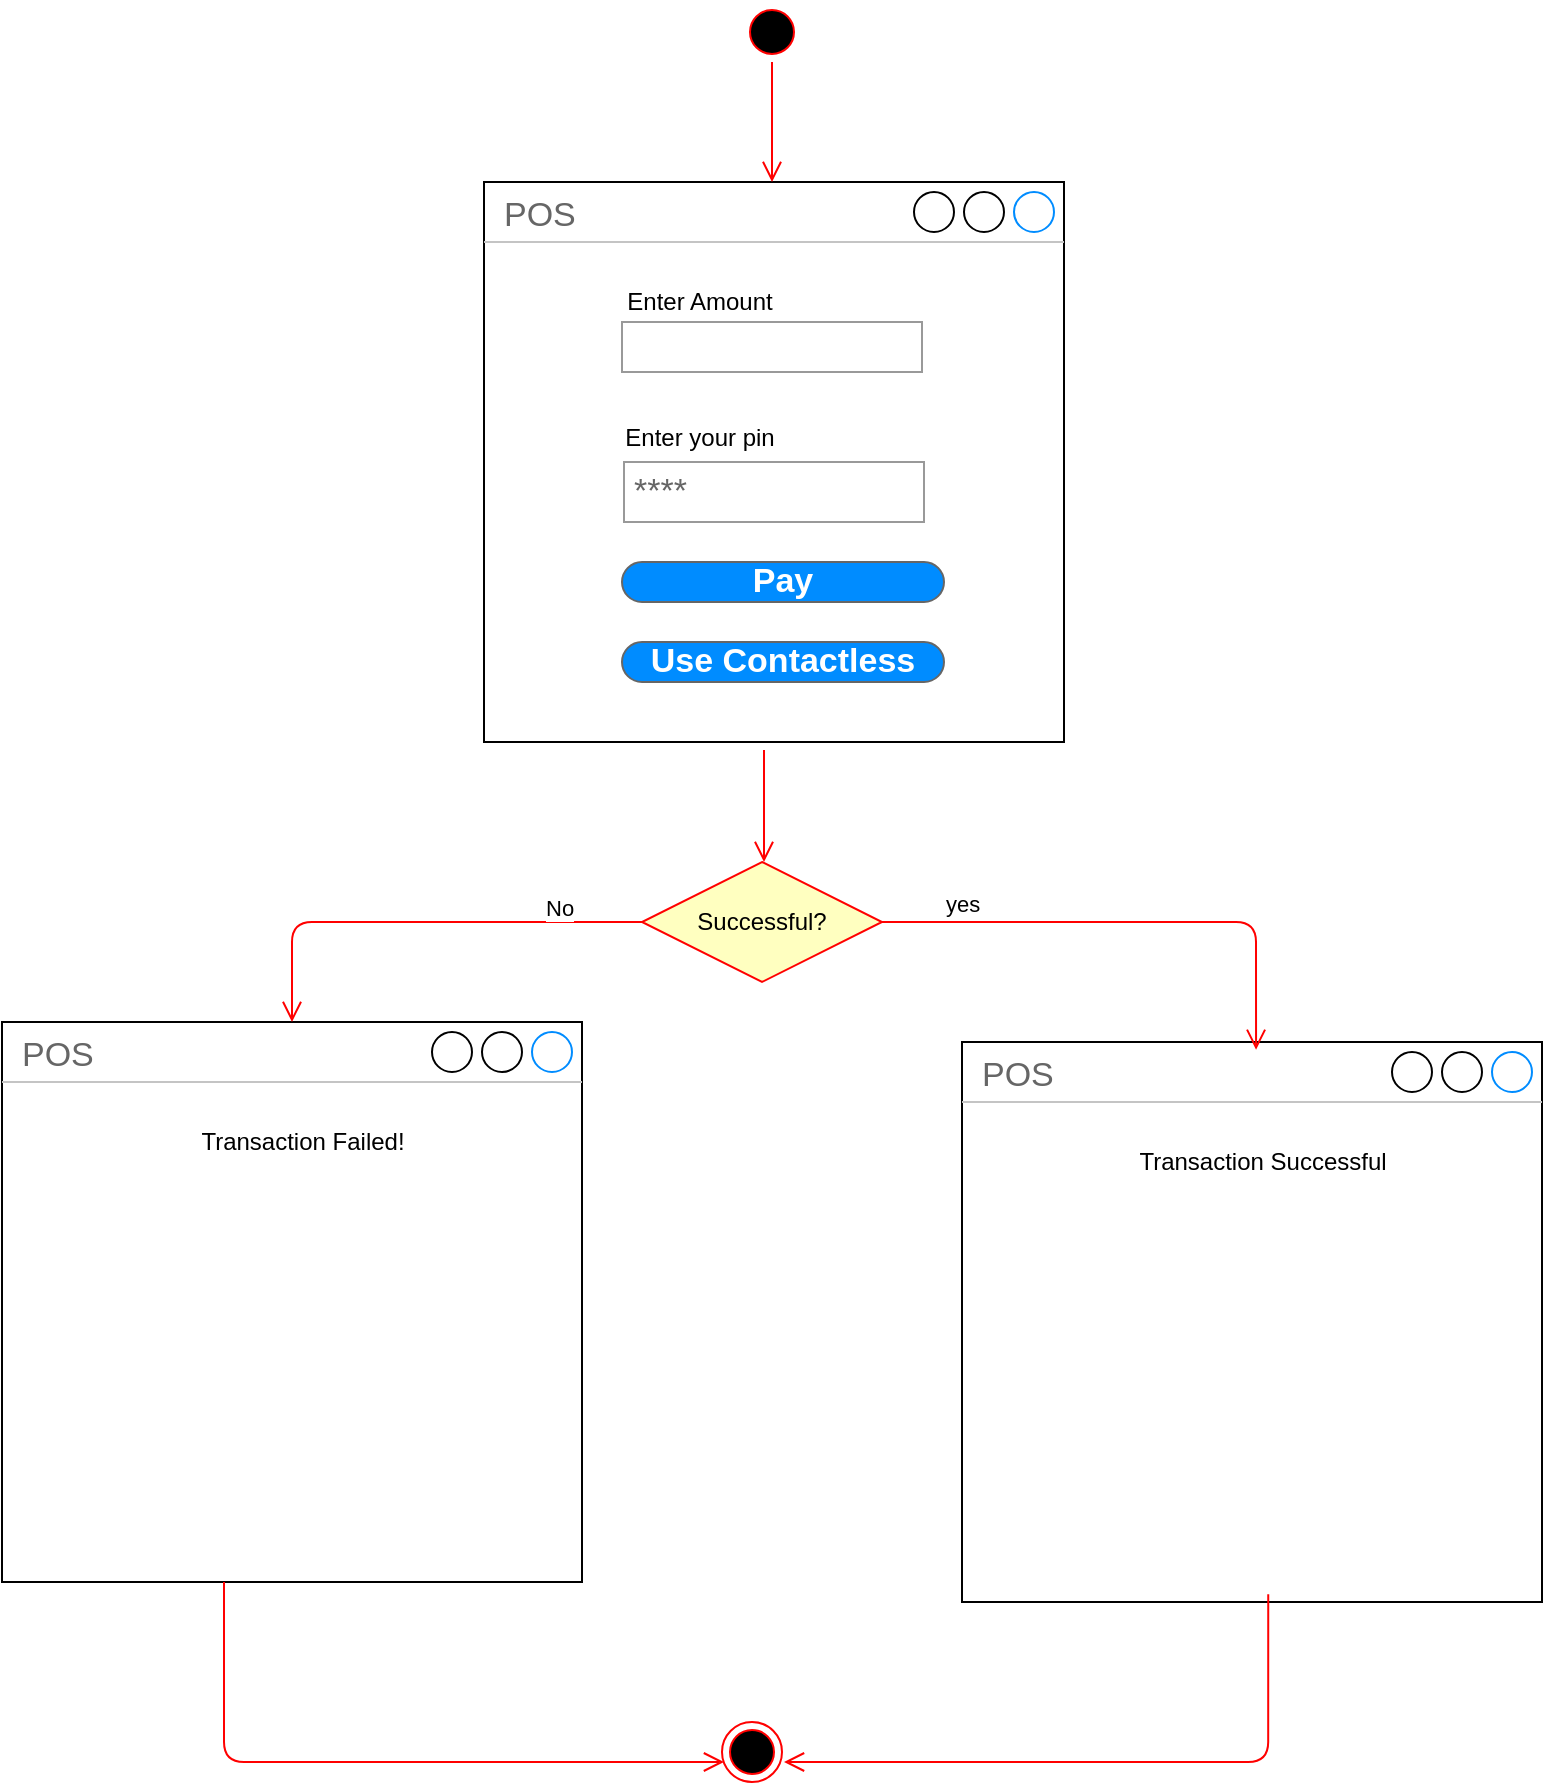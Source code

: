 <mxfile version="14.7.9" type="device"><diagram id="w92hsY61LLymZelJZt8G" name="Page-1"><mxGraphModel dx="1422" dy="762" grid="1" gridSize="10" guides="1" tooltips="1" connect="1" arrows="1" fold="1" page="1" pageScale="1" pageWidth="827" pageHeight="1169" math="0" shadow="0"><root><mxCell id="0"/><mxCell id="1" parent="0"/><mxCell id="DAon6C5kCvr7GjV6K8_8-5" value="POS" style="strokeWidth=1;shadow=0;dashed=0;align=center;html=1;shape=mxgraph.mockup.containers.window;align=left;verticalAlign=top;spacingLeft=8;strokeColor2=#008cff;strokeColor3=#c4c4c4;fontColor=#666666;mainText=;fontSize=17;labelBackgroundColor=none;" vertex="1" parent="1"><mxGeometry x="280" y="190" width="290" height="280" as="geometry"/></mxCell><mxCell id="DAon6C5kCvr7GjV6K8_8-6" value="****" style="strokeWidth=1;shadow=0;dashed=0;align=center;html=1;shape=mxgraph.mockup.forms.pwField;strokeColor=#999999;mainText=;align=left;fontColor=#666666;fontSize=17;spacingLeft=3;" vertex="1" parent="1"><mxGeometry x="350" y="330" width="150" height="30" as="geometry"/></mxCell><mxCell id="DAon6C5kCvr7GjV6K8_8-10" value="" style="strokeWidth=1;shadow=0;dashed=0;align=center;html=1;shape=mxgraph.mockup.forms.anchor;fontSize=12;fontColor=#666666;align=left;resizeWidth=1;spacingLeft=0;" vertex="1" parent="1"><mxGeometry x="350" y="300" width="100" height="20" as="geometry"><mxPoint x="490" y="90" as="offset"/></mxGeometry></mxCell><mxCell id="DAon6C5kCvr7GjV6K8_8-11" value="" style="strokeWidth=1;shadow=0;dashed=0;align=center;html=1;shape=mxgraph.mockup.forms.rrect;rSize=0;strokeColor=#999999;fontColor=#666666;align=left;spacingLeft=5;resizeWidth=1;" vertex="1" parent="1"><mxGeometry x="349" y="260" width="150" height="25" as="geometry"><mxPoint x="489" y="50" as="offset"/></mxGeometry></mxCell><mxCell id="DAon6C5kCvr7GjV6K8_8-12" value="" style="strokeWidth=1;shadow=0;dashed=0;align=center;html=1;shape=mxgraph.mockup.forms.anchor;fontSize=12;fontColor=#666666;align=left;resizeWidth=1;spacingLeft=0;" vertex="1" parent="1"><mxGeometry x="350" y="230" width="100" height="20" as="geometry"><mxPoint x="490" y="20" as="offset"/></mxGeometry></mxCell><mxCell id="DAon6C5kCvr7GjV6K8_8-19" value="Enter Amount" style="text;html=1;strokeColor=none;fillColor=none;align=center;verticalAlign=middle;whiteSpace=wrap;rounded=0;" vertex="1" parent="1"><mxGeometry x="350" y="240" width="76" height="20" as="geometry"/></mxCell><mxCell id="DAon6C5kCvr7GjV6K8_8-20" value="Enter your pin" style="text;html=1;strokeColor=none;fillColor=none;align=center;verticalAlign=middle;whiteSpace=wrap;rounded=0;" vertex="1" parent="1"><mxGeometry x="342" y="308" width="92" height="20" as="geometry"/></mxCell><mxCell id="DAon6C5kCvr7GjV6K8_8-21" value="Pay" style="strokeWidth=1;shadow=0;dashed=0;align=center;html=1;shape=mxgraph.mockup.buttons.button;strokeColor=#666666;fontColor=#ffffff;mainText=;buttonStyle=round;fontSize=17;fontStyle=1;fillColor=#008cff;whiteSpace=wrap;" vertex="1" parent="1"><mxGeometry x="349" y="380" width="161" height="20" as="geometry"/></mxCell><mxCell id="DAon6C5kCvr7GjV6K8_8-22" value="Use Contactless" style="strokeWidth=1;shadow=0;dashed=0;align=center;html=1;shape=mxgraph.mockup.buttons.button;strokeColor=#666666;fontColor=#ffffff;mainText=;buttonStyle=round;fontSize=17;fontStyle=1;fillColor=#008cff;whiteSpace=wrap;" vertex="1" parent="1"><mxGeometry x="349" y="420" width="161" height="20" as="geometry"/></mxCell><mxCell id="DAon6C5kCvr7GjV6K8_8-24" value="POS" style="strokeWidth=1;shadow=0;dashed=0;align=center;html=1;shape=mxgraph.mockup.containers.window;align=left;verticalAlign=top;spacingLeft=8;strokeColor2=#008cff;strokeColor3=#c4c4c4;fontColor=#666666;mainText=;fontSize=17;labelBackgroundColor=none;" vertex="1" parent="1"><mxGeometry x="519" y="620" width="290" height="280" as="geometry"/></mxCell><mxCell id="DAon6C5kCvr7GjV6K8_8-28" value="" style="strokeWidth=1;shadow=0;dashed=0;align=center;html=1;shape=mxgraph.mockup.forms.anchor;fontSize=12;fontColor=#666666;align=left;resizeWidth=1;spacingLeft=0;" vertex="1" parent="1"><mxGeometry x="589" y="660" width="100" height="20" as="geometry"><mxPoint x="490" y="20" as="offset"/></mxGeometry></mxCell><mxCell id="DAon6C5kCvr7GjV6K8_8-29" value="Transaction Successful" style="text;html=1;strokeColor=none;fillColor=none;align=center;verticalAlign=middle;whiteSpace=wrap;rounded=0;" vertex="1" parent="1"><mxGeometry x="589" y="670" width="161" height="20" as="geometry"/></mxCell><mxCell id="DAon6C5kCvr7GjV6K8_8-33" value="POS" style="strokeWidth=1;shadow=0;dashed=0;align=center;html=1;shape=mxgraph.mockup.containers.window;align=left;verticalAlign=top;spacingLeft=8;strokeColor2=#008cff;strokeColor3=#c4c4c4;fontColor=#666666;mainText=;fontSize=17;labelBackgroundColor=none;" vertex="1" parent="1"><mxGeometry x="39" y="610" width="290" height="280" as="geometry"/></mxCell><mxCell id="DAon6C5kCvr7GjV6K8_8-34" value="" style="strokeWidth=1;shadow=0;dashed=0;align=center;html=1;shape=mxgraph.mockup.forms.anchor;fontSize=12;fontColor=#666666;align=left;resizeWidth=1;spacingLeft=0;" vertex="1" parent="1"><mxGeometry x="109" y="650" width="100" height="20" as="geometry"><mxPoint x="490" y="20" as="offset"/></mxGeometry></mxCell><mxCell id="DAon6C5kCvr7GjV6K8_8-35" value="Transaction Failed!" style="text;html=1;strokeColor=none;fillColor=none;align=center;verticalAlign=middle;whiteSpace=wrap;rounded=0;" vertex="1" parent="1"><mxGeometry x="109" y="660" width="161" height="20" as="geometry"/></mxCell><mxCell id="DAon6C5kCvr7GjV6K8_8-36" value="Successful?" style="rhombus;whiteSpace=wrap;html=1;fillColor=#ffffc0;strokeColor=#ff0000;" vertex="1" parent="1"><mxGeometry x="359" y="530" width="120" height="60" as="geometry"/></mxCell><mxCell id="DAon6C5kCvr7GjV6K8_8-37" value="yes" style="edgeStyle=orthogonalEdgeStyle;html=1;align=left;verticalAlign=bottom;endArrow=open;endSize=8;strokeColor=#ff0000;entryX=0.507;entryY=0.014;entryDx=0;entryDy=0;entryPerimeter=0;" edge="1" source="DAon6C5kCvr7GjV6K8_8-36" parent="1" target="DAon6C5kCvr7GjV6K8_8-24"><mxGeometry x="-0.761" relative="1" as="geometry"><mxPoint x="559" y="560" as="targetPoint"/><mxPoint as="offset"/></mxGeometry></mxCell><mxCell id="DAon6C5kCvr7GjV6K8_8-38" value="No" style="edgeStyle=orthogonalEdgeStyle;html=1;align=left;verticalAlign=top;endArrow=open;endSize=8;strokeColor=#ff0000;" edge="1" source="DAon6C5kCvr7GjV6K8_8-36" parent="1" target="DAon6C5kCvr7GjV6K8_8-33"><mxGeometry x="-0.556" y="-20" relative="1" as="geometry"><mxPoint x="419" y="640" as="targetPoint"/><mxPoint as="offset"/></mxGeometry></mxCell><mxCell id="DAon6C5kCvr7GjV6K8_8-41" value="" style="ellipse;html=1;shape=startState;fillColor=#000000;strokeColor=#ff0000;" vertex="1" parent="1"><mxGeometry x="409" y="100" width="30" height="30" as="geometry"/></mxCell><mxCell id="DAon6C5kCvr7GjV6K8_8-42" value="" style="edgeStyle=orthogonalEdgeStyle;html=1;verticalAlign=bottom;endArrow=open;endSize=8;strokeColor=#ff0000;" edge="1" source="DAon6C5kCvr7GjV6K8_8-41" parent="1"><mxGeometry relative="1" as="geometry"><mxPoint x="424" y="190" as="targetPoint"/></mxGeometry></mxCell><mxCell id="DAon6C5kCvr7GjV6K8_8-46" value="" style="edgeStyle=orthogonalEdgeStyle;html=1;align=left;verticalAlign=top;endArrow=open;endSize=8;strokeColor=#ff0000;" edge="1" parent="1"><mxGeometry x="-0.556" y="-20" relative="1" as="geometry"><mxPoint x="420" y="530" as="targetPoint"/><mxPoint x="420" y="474" as="sourcePoint"/><Array as="points"><mxPoint x="420" y="474"/></Array><mxPoint as="offset"/></mxGeometry></mxCell><mxCell id="DAon6C5kCvr7GjV6K8_8-47" value="" style="ellipse;html=1;shape=endState;fillColor=#000000;strokeColor=#ff0000;" vertex="1" parent="1"><mxGeometry x="399" y="960" width="30" height="30" as="geometry"/></mxCell><mxCell id="DAon6C5kCvr7GjV6K8_8-48" value="" style="edgeStyle=orthogonalEdgeStyle;html=1;align=left;verticalAlign=top;endArrow=open;endSize=8;strokeColor=#ff0000;exitX=0.528;exitY=0.986;exitDx=0;exitDy=0;exitPerimeter=0;" edge="1" parent="1" source="DAon6C5kCvr7GjV6K8_8-24"><mxGeometry x="-0.556" y="-20" relative="1" as="geometry"><mxPoint x="430" y="980" as="targetPoint"/><mxPoint x="430" y="566" as="sourcePoint"/><Array as="points"><mxPoint x="672" y="980"/></Array><mxPoint as="offset"/></mxGeometry></mxCell><mxCell id="DAon6C5kCvr7GjV6K8_8-49" value="" style="edgeStyle=orthogonalEdgeStyle;html=1;align=left;verticalAlign=top;endArrow=open;endSize=8;strokeColor=#ff0000;" edge="1" parent="1" source="DAon6C5kCvr7GjV6K8_8-33"><mxGeometry x="-0.556" y="-20" relative="1" as="geometry"><mxPoint x="400" y="980" as="targetPoint"/><mxPoint x="682.12" y="906.08" as="sourcePoint"/><Array as="points"><mxPoint x="150" y="980"/></Array><mxPoint as="offset"/></mxGeometry></mxCell></root></mxGraphModel></diagram></mxfile>
